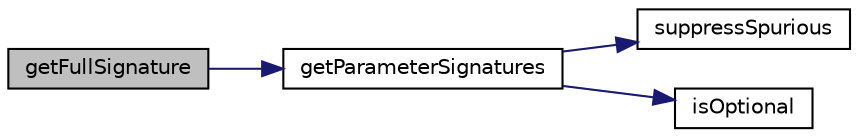 digraph "getFullSignature"
{
  edge [fontname="Helvetica",fontsize="10",labelfontname="Helvetica",labelfontsize="10"];
  node [fontname="Helvetica",fontsize="10",shape=record];
  rankdir="LR";
  Node1 [label="getFullSignature",height=0.2,width=0.4,color="black", fillcolor="grey75", style="filled" fontcolor="black"];
  Node1 -> Node2 [color="midnightblue",fontsize="10",style="solid",fontname="Helvetica"];
  Node2 [label="getParameterSignatures",height=0.2,width=0.4,color="black", fillcolor="white", style="filled",URL="$class_simple_reflection.html#a903af6640da9d6a0648b6ca7fb88493e"];
  Node2 -> Node3 [color="midnightblue",fontsize="10",style="solid",fontname="Helvetica"];
  Node3 [label="suppressSpurious",height=0.2,width=0.4,color="black", fillcolor="white", style="filled",URL="$class_simple_reflection.html#a298ea36759cc594799eece833f5c6a83"];
  Node2 -> Node4 [color="midnightblue",fontsize="10",style="solid",fontname="Helvetica"];
  Node4 [label="isOptional",height=0.2,width=0.4,color="black", fillcolor="white", style="filled",URL="$class_simple_reflection.html#a70f835daa8a93b945195e6403bfcc155"];
}
